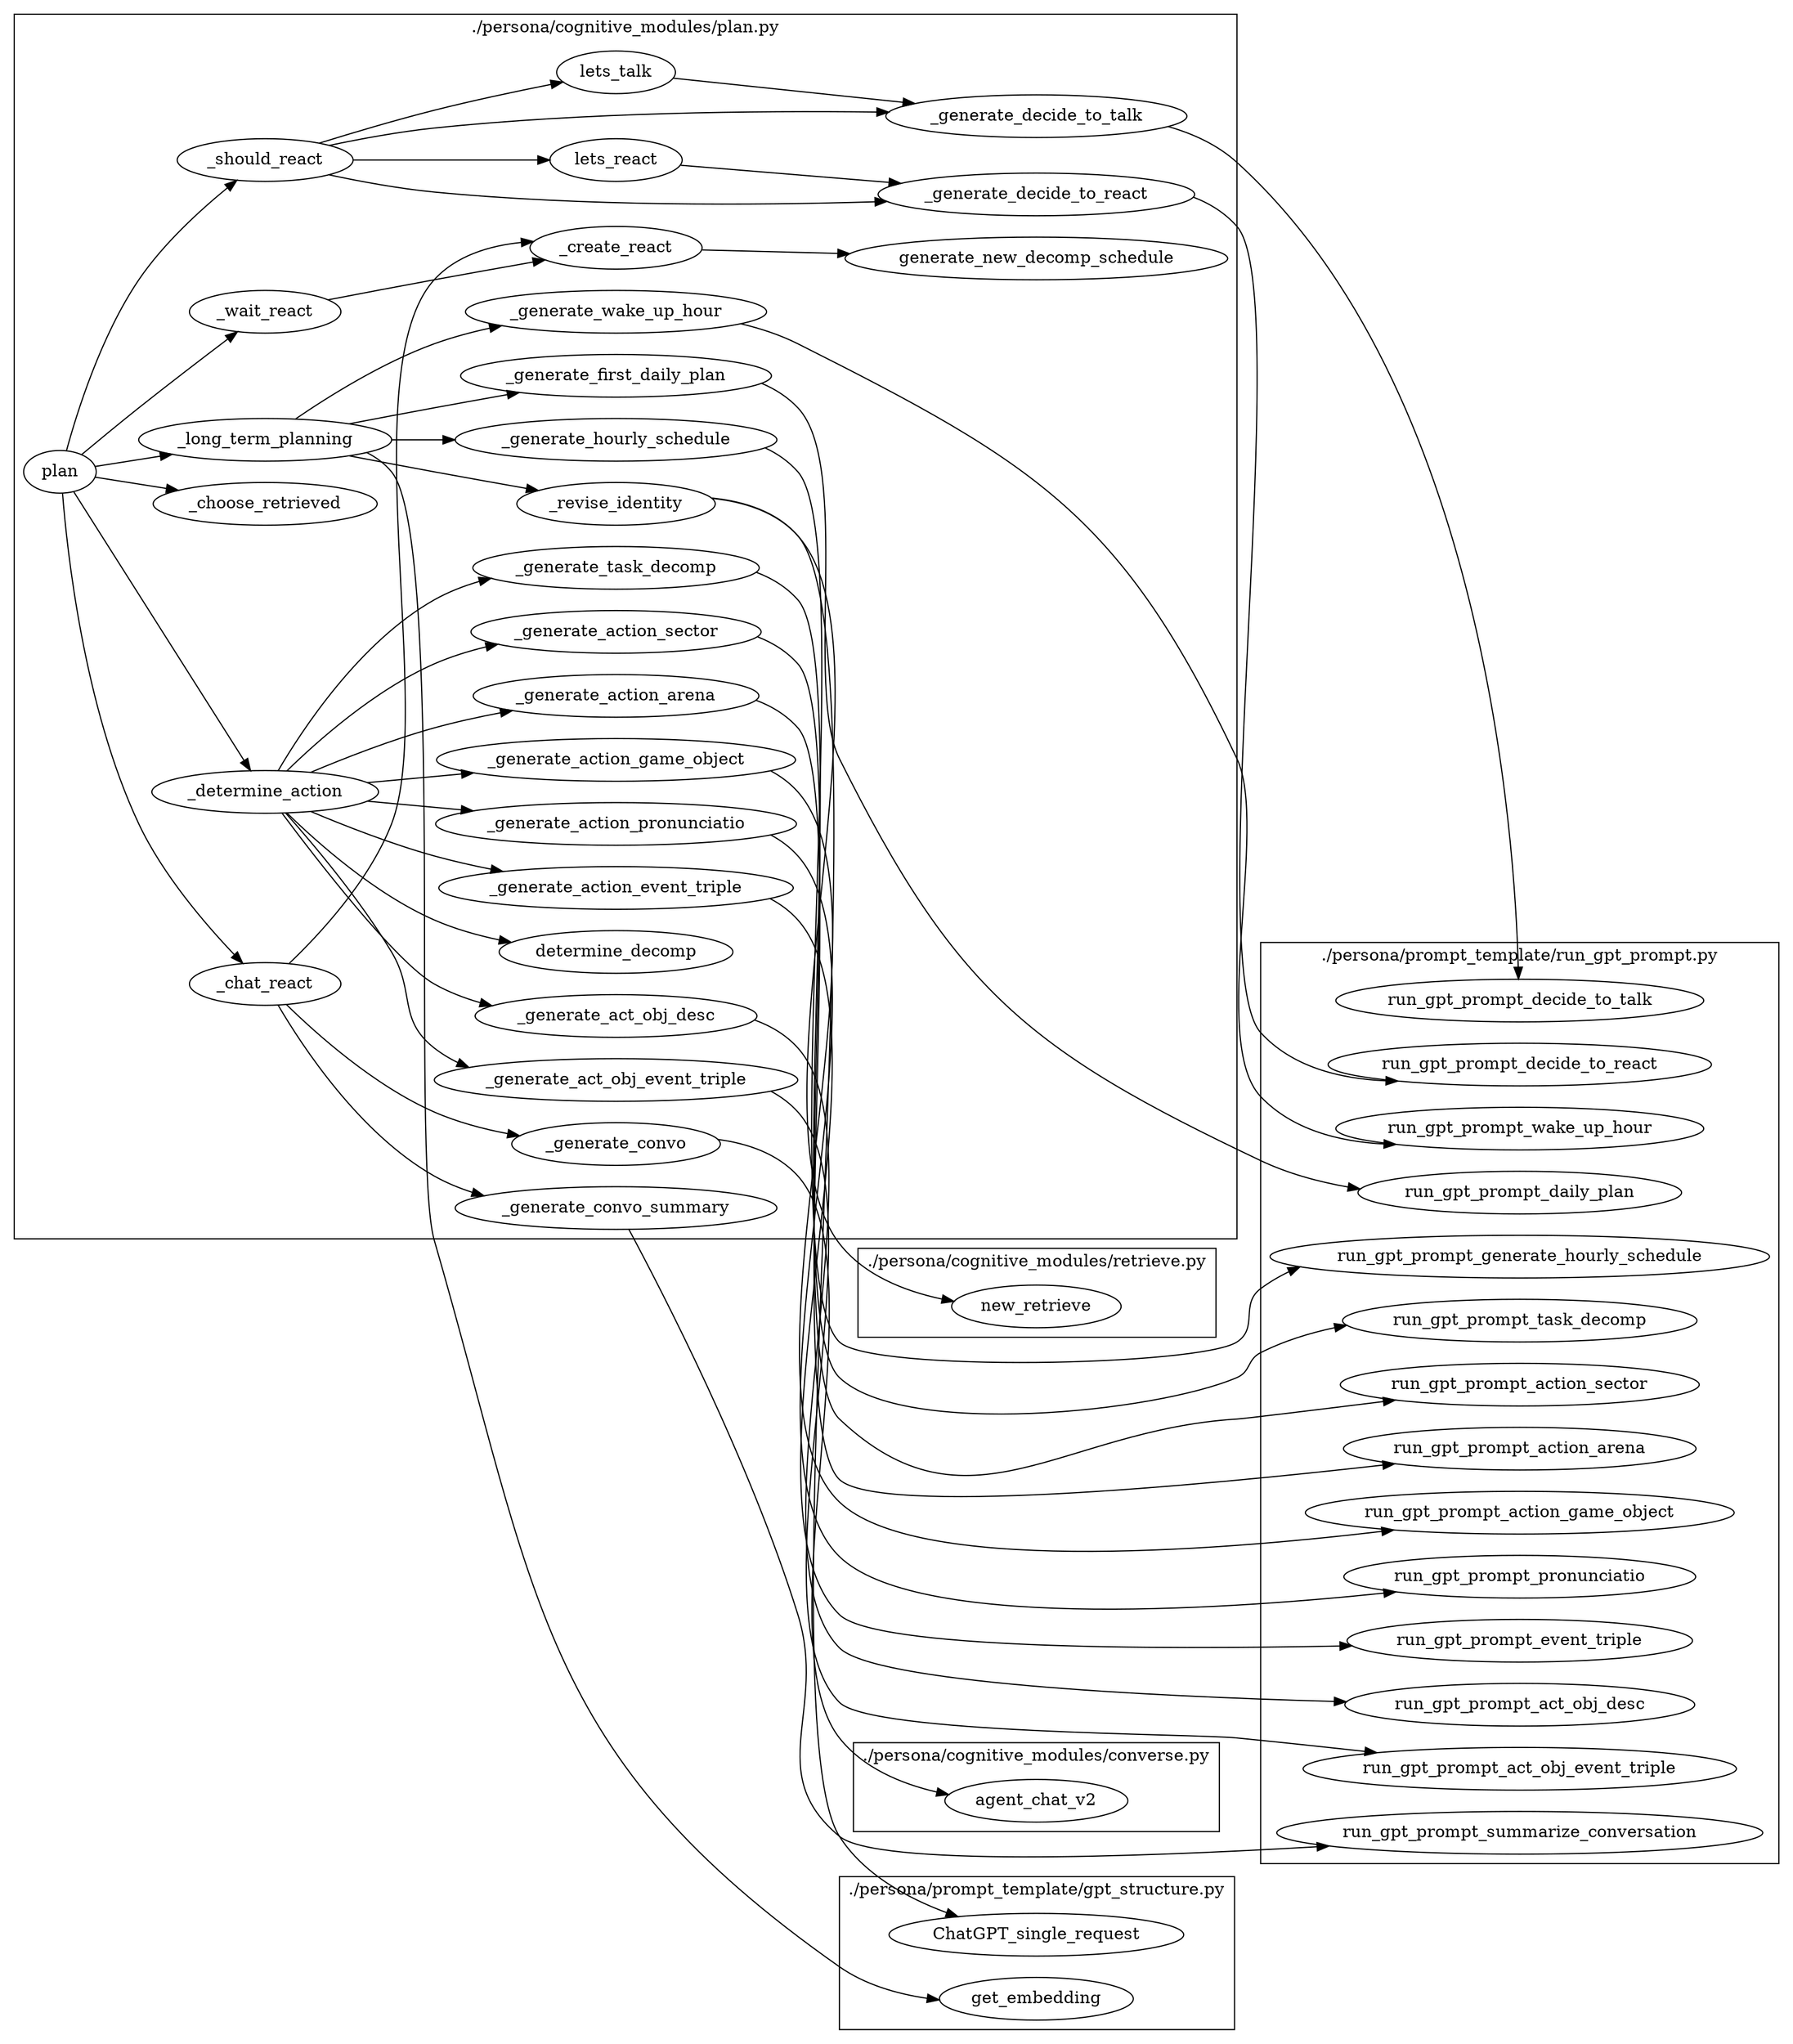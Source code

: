 digraph {
	graph [rankdir=LR];
	subgraph "cluster_./persona/cognitive_modules/plan.py" {
		graph [label="./persona/cognitive_modules/plan.py"];
		"./persona/cognitive_modules/plan.py#plan@1099:4"	[label=plan];
		"./persona/cognitive_modules/plan.py#_long_term_planning@559:4"	[label=_long_term_planning];
		"./persona/cognitive_modules/plan.py#_determine_action@623:4"	[label=_determine_action];
		"./persona/cognitive_modules/plan.py#_choose_retrieved@759:4"	[label=_choose_retrieved];
		"./persona/cognitive_modules/plan.py#_should_react@802:4"	[label=_should_react];
		"./persona/cognitive_modules/plan.py#_chat_react@992:4"	[label=_chat_react];
		"./persona/cognitive_modules/plan.py#_wait_react@1053:4"	[label=_wait_react];
		"./persona/cognitive_modules/plan.py#_generate_wake_up_hour@43:4"	[label=_generate_wake_up_hour];
		"./persona/cognitive_modules/plan.py#_generate_first_daily_plan@62:4"	[label=_generate_first_daily_plan];
		"./persona/cognitive_modules/plan.py#_revise_identity@493:4"	[label=_revise_identity];
		"./persona/cognitive_modules/plan.py#_generate_hourly_schedule@93:4"	[label=_generate_hourly_schedule];
		"./persona/cognitive_modules/plan.py#determine_decomp@636:8"	[label=determine_decomp];
		"./persona/cognitive_modules/plan.py#_generate_task_decomp@189:4"	[label=_generate_task_decomp];
		"./persona/cognitive_modules/plan.py#_generate_action_sector@216:4"	[label=_generate_action_sector];
		"./persona/cognitive_modules/plan.py#_generate_action_arena@235:4"	[label=_generate_action_arena];
		"./persona/cognitive_modules/plan.py#_generate_action_game_object@256:4"	[label=_generate_action_game_object];
		"./persona/cognitive_modules/plan.py#_generate_action_pronunciatio@280:4"	[label=_generate_action_pronunciatio];
		"./persona/cognitive_modules/plan.py#_generate_action_event_triple@307:4"	[label=_generate_action_event_triple];
		"./persona/cognitive_modules/plan.py#_generate_act_obj_desc@323:4"	[label=_generate_act_obj_desc];
		"./persona/cognitive_modules/plan.py#_generate_act_obj_event_triple@329:4"	[label=_generate_act_obj_event_triple];
		"./persona/cognitive_modules/plan.py#_generate_decide_to_talk@364:4"	[label=_generate_decide_to_talk];
		"./persona/cognitive_modules/plan.py#_generate_decide_to_react@375:4"	[label=_generate_decide_to_react];
		"./persona/cognitive_modules/plan.py#lets_talk@819:8"	[label=lets_talk];
		"./persona/cognitive_modules/plan.py#lets_react@852:8"	[label=lets_react];
		"./persona/cognitive_modules/plan.py#_generate_convo@338:4"	[label=_generate_convo];
		"./persona/cognitive_modules/plan.py#_generate_convo_summary@358:4"	[label=_generate_convo_summary];
		"./persona/cognitive_modules/plan.py#_create_react@916:4"	[label=_create_react];
		"./persona/cognitive_modules/plan.py#generate_new_decomp_schedule@382:4"	[label=generate_new_decomp_schedule];
	}
	subgraph "cluster_./persona/prompt_template/run_gpt_prompt.py" {
		graph [label="./persona/prompt_template/run_gpt_prompt.py"];
		"./persona/prompt_template/run_gpt_prompt.py#run_gpt_prompt_wake_up_hour@50:4"	[label=run_gpt_prompt_wake_up_hour];
		"./persona/prompt_template/run_gpt_prompt.py#run_gpt_prompt_daily_plan@113:4"	[label=run_gpt_prompt_daily_plan];
		"./persona/prompt_template/run_gpt_prompt.py#run_gpt_prompt_generate_hourly_schedule@196:4"	[label=run_gpt_prompt_generate_hourly_schedule];
		"./persona/prompt_template/run_gpt_prompt.py#run_gpt_prompt_task_decomp@339:4"	[label=run_gpt_prompt_task_decomp];
		"./persona/prompt_template/run_gpt_prompt.py#run_gpt_prompt_action_sector@537:4"	[label=run_gpt_prompt_action_sector];
		"./persona/prompt_template/run_gpt_prompt.py#run_gpt_prompt_action_arena@666:4"	[label=run_gpt_prompt_action_arena];
		"./persona/prompt_template/run_gpt_prompt.py#run_gpt_prompt_action_game_object@772:4"	[label=run_gpt_prompt_action_game_object];
		"./persona/prompt_template/run_gpt_prompt.py#run_gpt_prompt_pronunciatio@837:4"	[label=run_gpt_prompt_pronunciatio];
		"./persona/prompt_template/run_gpt_prompt.py#run_gpt_prompt_event_triple@934:4"	[label=run_gpt_prompt_event_triple];
		"./persona/prompt_template/run_gpt_prompt.py#run_gpt_prompt_act_obj_desc@1014:4"	[label=run_gpt_prompt_act_obj_desc];
		"./persona/prompt_template/run_gpt_prompt.py#run_gpt_prompt_act_obj_event_triple@1108:4"	[label=run_gpt_prompt_act_obj_event_triple];
		"./persona/prompt_template/run_gpt_prompt.py#run_gpt_prompt_decide_to_talk@1344:4"	[label=run_gpt_prompt_decide_to_talk];
		"./persona/prompt_template/run_gpt_prompt.py#run_gpt_prompt_decide_to_react@1455:4"	[label=run_gpt_prompt_decide_to_react];
		"./persona/prompt_template/run_gpt_prompt.py#run_gpt_prompt_summarize_conversation@1736:4"	[label=run_gpt_prompt_summarize_conversation];
	}
	subgraph "cluster_/Users/wenke/.vscode/extensions/ms-python.vscode-pylance-2024.7.1/dist/typeshed-fallback/stdlib/builtins.pyi" {
		graph [label="/Users/wenke/.vscode/extensions/ms-python.vscode-pylance-2024.7.1/dist/typeshed-fallback/stdlib/builtins.pyi"];
	}
	subgraph "cluster_./persona/prompt_template/gpt_structure.py" {
		graph [label="./persona/prompt_template/gpt_structure.py"];
		"./persona/prompt_template/gpt_structure.py#get_embedding@294:4"	[label=get_embedding];
		"./persona/prompt_template/gpt_structure.py#ChatGPT_single_request@24:4"	[label=ChatGPT_single_request];
	}
	subgraph "cluster_/Users/wenke/.vscode/extensions/ms-python.vscode-pylance-2024.7.1/dist/typeshed-fallback/stdlib/datetime.pyi" {
		graph [label="/Users/wenke/.vscode/extensions/ms-python.vscode-pylance-2024.7.1/dist/typeshed-fallback/stdlib/datetime.pyi"];
	}
	subgraph "cluster_./persona/cognitive_modules/retrieve.py" {
		graph [label="./persona/cognitive_modules/retrieve.py"];
		"./persona/cognitive_modules/retrieve.py#new_retrieve@200:4"	[label=new_retrieve];
	}
	subgraph "cluster_/Users/wenke/.conda/envs/x/lib/python3.9/site-packages/loguru/__init__.pyi" {
		graph [label="/Users/wenke/.conda/envs/x/lib/python3.9/site-packages/loguru/__init__.pyi"];
	}
	subgraph "cluster_./persona/cognitive_modules/converse.py" {
		graph [label="./persona/cognitive_modules/converse.py"];
		"./persona/cognitive_modules/converse.py#agent_chat_v2@146:4"	[label=agent_chat_v2];
	}
	subgraph "cluster_/Users/wenke/.vscode/extensions/ms-python.vscode-pylance-2024.7.1/dist/typeshed-fallback/stdlib/math.pyi" {
		graph [label="/Users/wenke/.vscode/extensions/ms-python.vscode-pylance-2024.7.1/dist/typeshed-fallback/stdlib/math.pyi"];
	}
	subgraph "cluster_/Users/wenke/.conda/envs/x/lib/python3.9/_strptime.py" {
		graph [label="/Users/wenke/.conda/envs/x/lib/python3.9/_strptime.py"];
	}
	"./persona/cognitive_modules/plan.py#plan@1099:4" -> "./persona/cognitive_modules/plan.py#_long_term_planning@559:4";
	"./persona/cognitive_modules/plan.py#plan@1099:4" -> "./persona/cognitive_modules/plan.py#_determine_action@623:4";
	"./persona/cognitive_modules/plan.py#plan@1099:4" -> "./persona/cognitive_modules/plan.py#_choose_retrieved@759:4";
	"./persona/cognitive_modules/plan.py#plan@1099:4" -> "./persona/cognitive_modules/plan.py#_should_react@802:4";
	"./persona/cognitive_modules/plan.py#plan@1099:4" -> "./persona/cognitive_modules/plan.py#_chat_react@992:4";
	"./persona/cognitive_modules/plan.py#plan@1099:4" -> "./persona/cognitive_modules/plan.py#_wait_react@1053:4";
	"./persona/cognitive_modules/plan.py#_long_term_planning@559:4" -> "./persona/cognitive_modules/plan.py#_generate_wake_up_hour@43:4";
	"./persona/cognitive_modules/plan.py#_long_term_planning@559:4" -> "./persona/cognitive_modules/plan.py#_generate_first_daily_plan@62:4";
	"./persona/cognitive_modules/plan.py#_long_term_planning@559:4" -> "./persona/cognitive_modules/plan.py#_revise_identity@493:4";
	"./persona/cognitive_modules/plan.py#_long_term_planning@559:4" -> "./persona/cognitive_modules/plan.py#_generate_hourly_schedule@93:4";
	"./persona/cognitive_modules/plan.py#_long_term_planning@559:4" -> "./persona/prompt_template/gpt_structure.py#get_embedding@294:4";
	"./persona/cognitive_modules/plan.py#_determine_action@623:4" -> "./persona/cognitive_modules/plan.py#determine_decomp@636:8";
	"./persona/cognitive_modules/plan.py#_determine_action@623:4" -> "./persona/cognitive_modules/plan.py#_generate_task_decomp@189:4";
	"./persona/cognitive_modules/plan.py#_determine_action@623:4" -> "./persona/cognitive_modules/plan.py#_generate_action_sector@216:4";
	"./persona/cognitive_modules/plan.py#_determine_action@623:4" -> "./persona/cognitive_modules/plan.py#_generate_action_arena@235:4";
	"./persona/cognitive_modules/plan.py#_determine_action@623:4" -> "./persona/cognitive_modules/plan.py#_generate_action_game_object@256:4";
	"./persona/cognitive_modules/plan.py#_determine_action@623:4" -> "./persona/cognitive_modules/plan.py#_generate_action_pronunciatio@280:4";
	"./persona/cognitive_modules/plan.py#_determine_action@623:4" -> "./persona/cognitive_modules/plan.py#_generate_action_event_triple@307:4";
	"./persona/cognitive_modules/plan.py#_determine_action@623:4" -> "./persona/cognitive_modules/plan.py#_generate_act_obj_desc@323:4";
	"./persona/cognitive_modules/plan.py#_determine_action@623:4" -> "./persona/cognitive_modules/plan.py#_generate_act_obj_event_triple@329:4";
	"./persona/cognitive_modules/plan.py#_should_react@802:4" -> "./persona/cognitive_modules/plan.py#_generate_decide_to_talk@364:4";
	"./persona/cognitive_modules/plan.py#_should_react@802:4" -> "./persona/cognitive_modules/plan.py#_generate_decide_to_react@375:4";
	"./persona/cognitive_modules/plan.py#_should_react@802:4" -> "./persona/cognitive_modules/plan.py#lets_talk@819:8";
	"./persona/cognitive_modules/plan.py#_should_react@802:4" -> "./persona/cognitive_modules/plan.py#lets_react@852:8";
	"./persona/cognitive_modules/plan.py#_chat_react@992:4" -> "./persona/cognitive_modules/plan.py#_generate_convo@338:4";
	"./persona/cognitive_modules/plan.py#_chat_react@992:4" -> "./persona/cognitive_modules/plan.py#_generate_convo_summary@358:4";
	"./persona/cognitive_modules/plan.py#_chat_react@992:4" -> "./persona/cognitive_modules/plan.py#_create_react@916:4";
	"./persona/cognitive_modules/plan.py#_wait_react@1053:4" -> "./persona/cognitive_modules/plan.py#_create_react@916:4";
	"./persona/cognitive_modules/plan.py#_generate_wake_up_hour@43:4" -> "./persona/prompt_template/run_gpt_prompt.py#run_gpt_prompt_wake_up_hour@50:4";
	"./persona/cognitive_modules/plan.py#_generate_first_daily_plan@62:4" -> "./persona/prompt_template/run_gpt_prompt.py#run_gpt_prompt_daily_plan@113:4";
	"./persona/cognitive_modules/plan.py#_revise_identity@493:4" -> "./persona/prompt_template/gpt_structure.py#ChatGPT_single_request@24:4";
	"./persona/cognitive_modules/plan.py#_revise_identity@493:4" -> "./persona/cognitive_modules/retrieve.py#new_retrieve@200:4";
	"./persona/cognitive_modules/plan.py#_generate_hourly_schedule@93:4" -> "./persona/prompt_template/run_gpt_prompt.py#run_gpt_prompt_generate_hourly_schedule@196:4";
	"./persona/cognitive_modules/plan.py#_generate_task_decomp@189:4" -> "./persona/prompt_template/run_gpt_prompt.py#run_gpt_prompt_task_decomp@339:4";
	"./persona/cognitive_modules/plan.py#_generate_action_sector@216:4" -> "./persona/prompt_template/run_gpt_prompt.py#run_gpt_prompt_action_sector@537:4";
	"./persona/cognitive_modules/plan.py#_generate_action_arena@235:4" -> "./persona/prompt_template/run_gpt_prompt.py#run_gpt_prompt_action_arena@666:4";
	"./persona/cognitive_modules/plan.py#_generate_action_game_object@256:4" -> "./persona/prompt_template/run_gpt_prompt.py#run_gpt_prompt_action_game_object@772:4";
	"./persona/cognitive_modules/plan.py#_generate_action_pronunciatio@280:4" -> "./persona/prompt_template/run_gpt_prompt.py#run_gpt_prompt_pronunciatio@837:4";
	"./persona/cognitive_modules/plan.py#_generate_action_event_triple@307:4" -> "./persona/prompt_template/run_gpt_prompt.py#run_gpt_prompt_event_triple@934:4";
	"./persona/cognitive_modules/plan.py#_generate_act_obj_desc@323:4" -> "./persona/prompt_template/run_gpt_prompt.py#run_gpt_prompt_act_obj_desc@1014:4";
	"./persona/cognitive_modules/plan.py#_generate_act_obj_event_triple@329:4" -> "./persona/prompt_template/run_gpt_prompt.py#run_gpt_prompt_act_obj_event_triple@1108:4";
	"./persona/cognitive_modules/plan.py#_generate_decide_to_talk@364:4" -> "./persona/prompt_template/run_gpt_prompt.py#run_gpt_prompt_decide_to_talk@1344:4";
	"./persona/cognitive_modules/plan.py#_generate_decide_to_react@375:4" -> "./persona/prompt_template/run_gpt_prompt.py#run_gpt_prompt_decide_to_react@1455:4";
	"./persona/cognitive_modules/plan.py#lets_talk@819:8" -> "./persona/cognitive_modules/plan.py#_generate_decide_to_talk@364:4";
	"./persona/cognitive_modules/plan.py#lets_react@852:8" -> "./persona/cognitive_modules/plan.py#_generate_decide_to_react@375:4";
	"./persona/cognitive_modules/plan.py#_generate_convo@338:4" -> "./persona/cognitive_modules/converse.py#agent_chat_v2@146:4";
	"./persona/cognitive_modules/plan.py#_generate_convo_summary@358:4" -> "./persona/prompt_template/run_gpt_prompt.py#run_gpt_prompt_summarize_conversation@1736:4";
	"./persona/cognitive_modules/plan.py#_create_react@916:4" -> "./persona/cognitive_modules/plan.py#generate_new_decomp_schedule@382:4";
}
